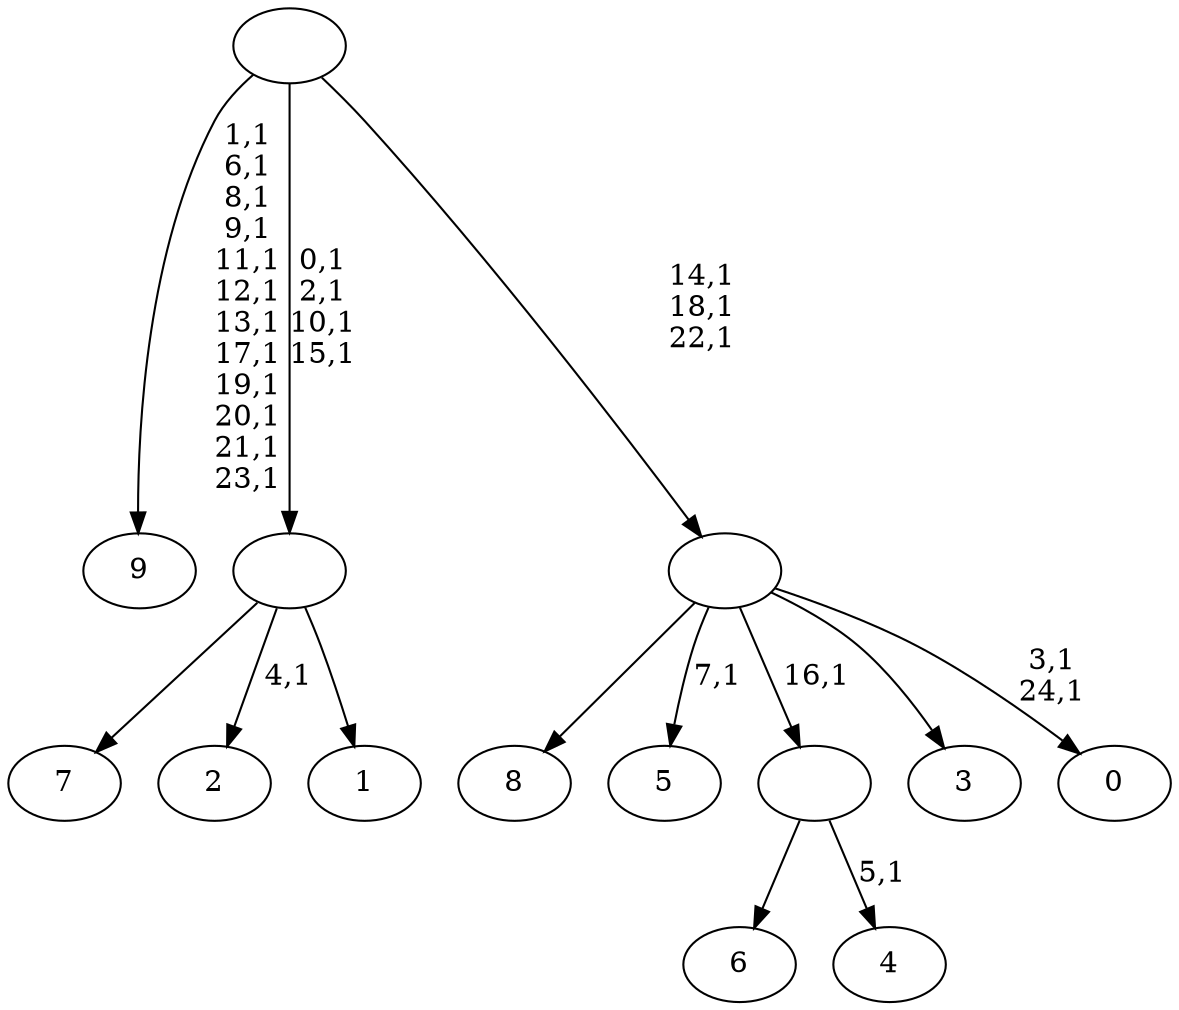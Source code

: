 digraph T {
	35 [label="9"]
	22 [label="8"]
	21 [label="7"]
	20 [label="6"]
	19 [label="5"]
	17 [label="4"]
	15 [label=""]
	14 [label="3"]
	13 [label="2"]
	11 [label="1"]
	10 [label=""]
	6 [label="0"]
	3 [label=""]
	0 [label=""]
	15 -> 17 [label="5,1"]
	15 -> 20 [label=""]
	10 -> 13 [label="4,1"]
	10 -> 21 [label=""]
	10 -> 11 [label=""]
	3 -> 6 [label="3,1\n24,1"]
	3 -> 19 [label="7,1"]
	3 -> 22 [label=""]
	3 -> 15 [label="16,1"]
	3 -> 14 [label=""]
	0 -> 3 [label="14,1\n18,1\n22,1"]
	0 -> 10 [label="0,1\n2,1\n10,1\n15,1"]
	0 -> 35 [label="1,1\n6,1\n8,1\n9,1\n11,1\n12,1\n13,1\n17,1\n19,1\n20,1\n21,1\n23,1"]
}
